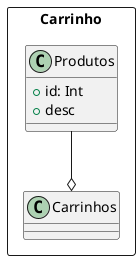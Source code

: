 @startuml carrinho
package Carrinho <<rectangle>> {

  ' Classes
  class Produtos {
    + id: Int
    + desc
  }

  class Carrinhos {

  }

  ' Relacionamentos
  Produtos --o Carrinhos

}
@enduml